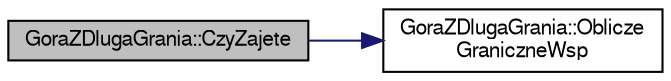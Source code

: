digraph "GoraZDlugaGrania::CzyZajete"
{
 // LATEX_PDF_SIZE
  edge [fontname="FreeSans",fontsize="10",labelfontname="FreeSans",labelfontsize="10"];
  node [fontname="FreeSans",fontsize="10",shape=record];
  rankdir="LR";
  Node1 [label="GoraZDlugaGrania::CzyZajete",height=0.2,width=0.4,color="black", fillcolor="grey75", style="filled", fontcolor="black",tooltip="Metoda sprawdzajaca czy dane polozenie jest zajete przez obiekt klasy GoraZDlugaGrania."];
  Node1 -> Node2 [color="midnightblue",fontsize="10",style="solid",fontname="FreeSans"];
  Node2 [label="GoraZDlugaGrania::Oblicze\lGraniczneWsp",height=0.2,width=0.4,color="black", fillcolor="white", style="filled",URL="$a00134.html#acc9cd64af5c1a35f1385662a6fb5bdd4",tooltip="Metody sprawdzajace zajetosc obszaru."];
}
